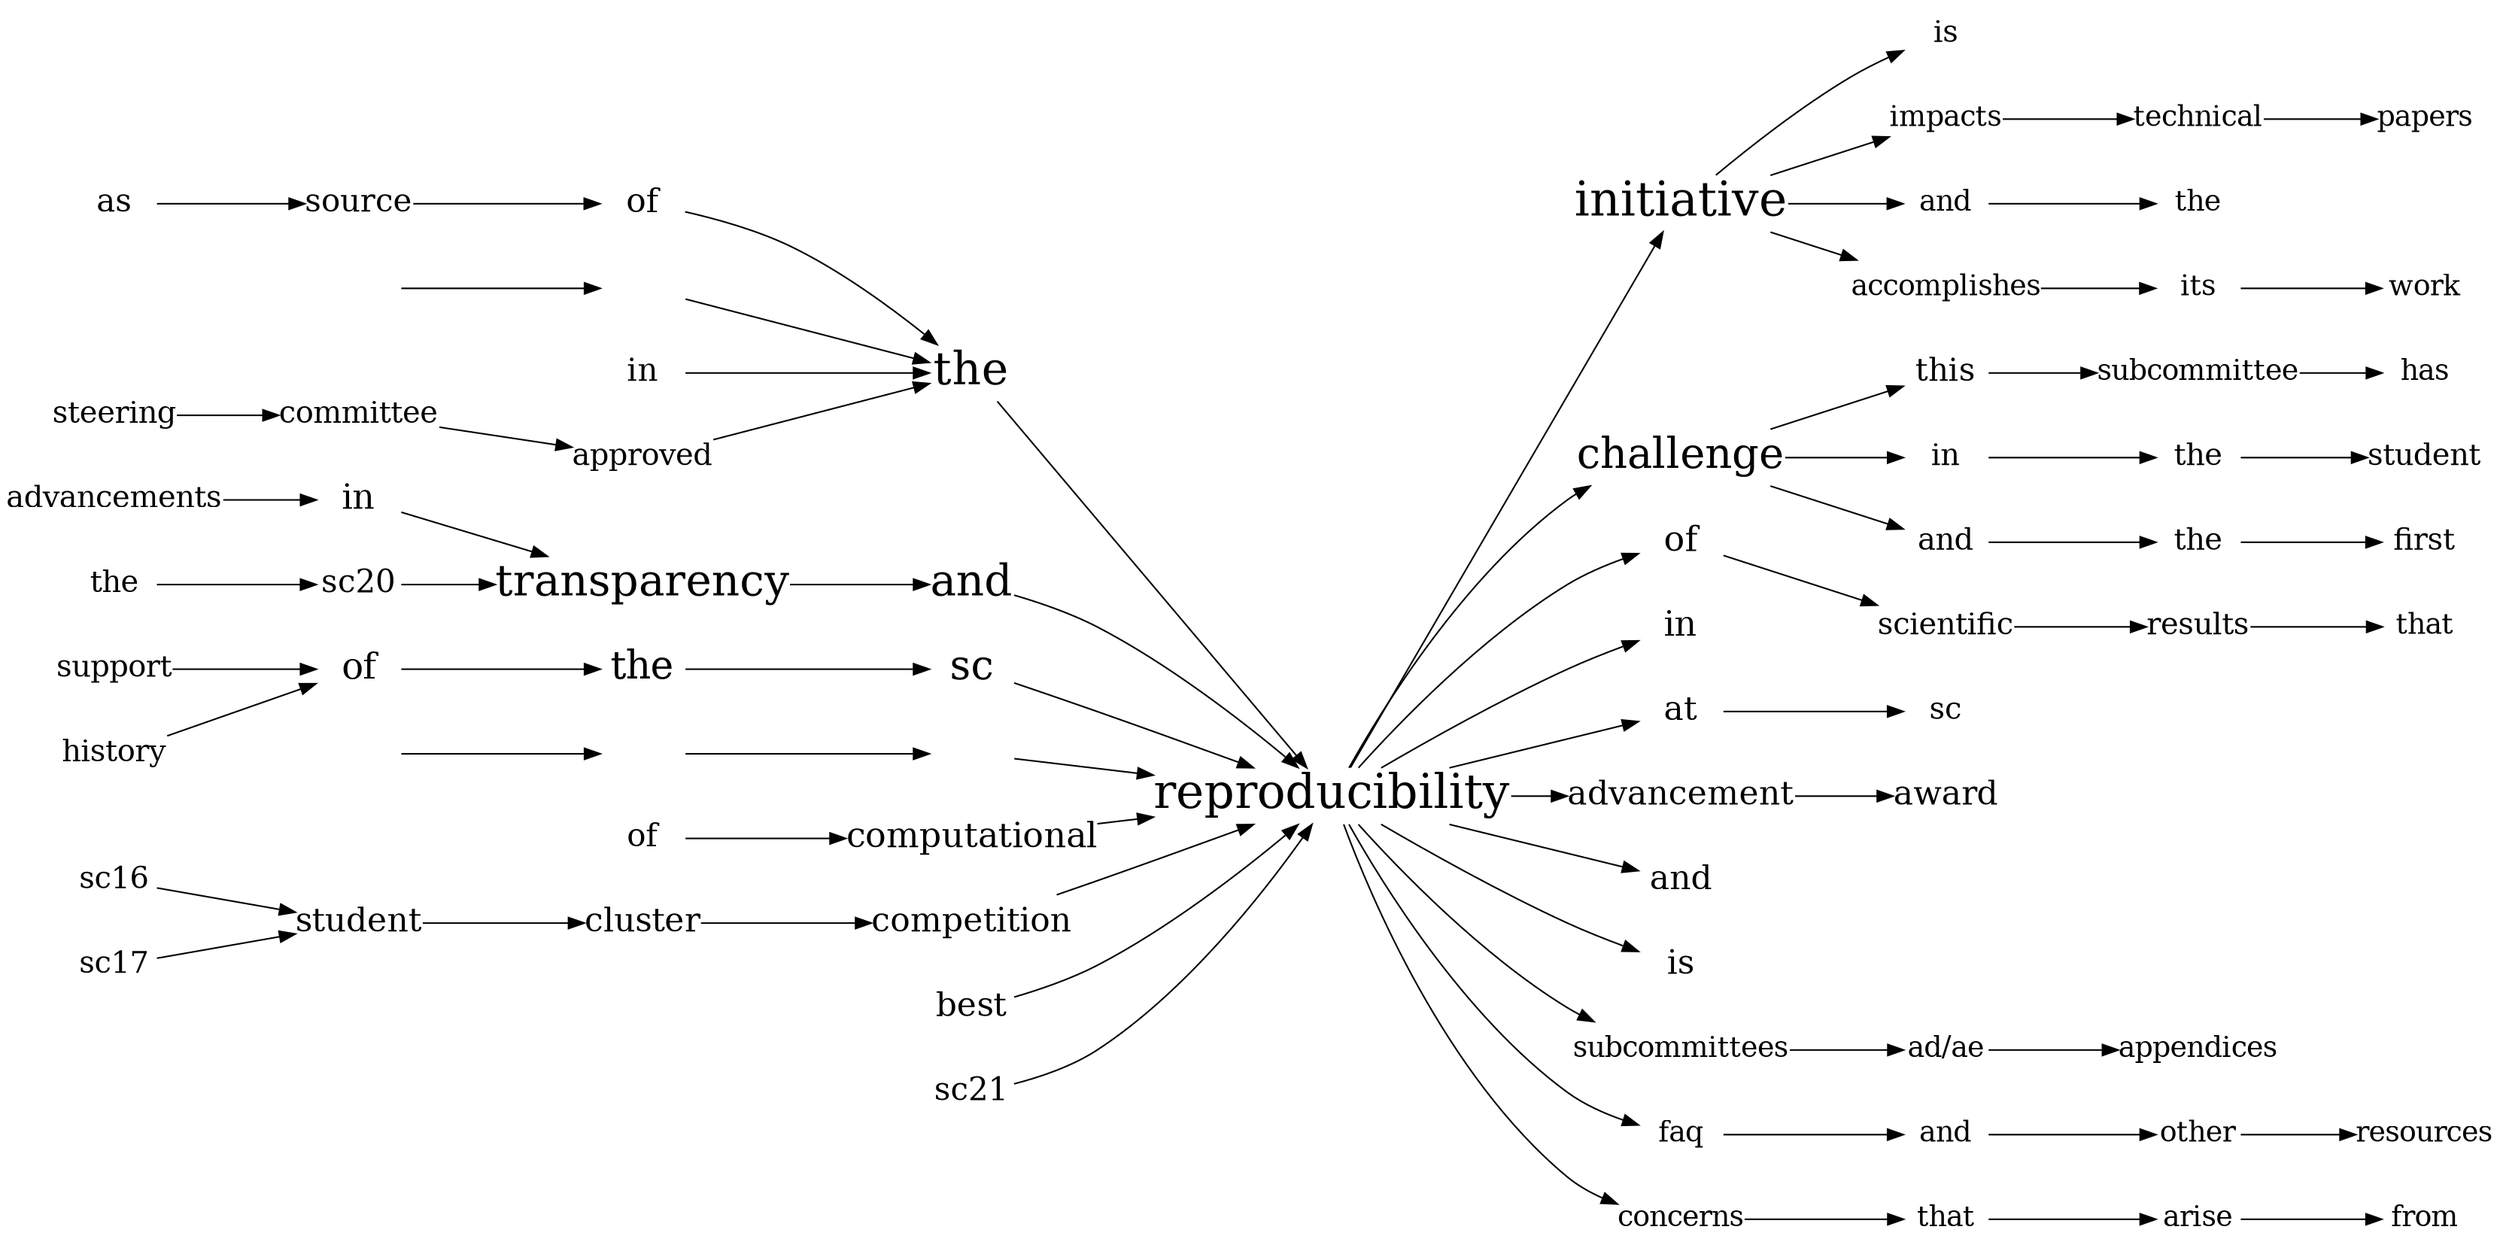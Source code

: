 digraph reproducibility {
	graph [rankdir=LR]
	node [margin=0 shape=plaintext]
	reproducibility [label=reproducibility fontsize=30]
	"the-bwd-the" [label=the fontsize=29]
	"of-bwd-the-of" [label=of fontsize=21]
	"source-bwd-the-of-source" [label=source fontsize=20]
	"as-bwd-the-of-source-as" [label=as fontsize=20]
	"as-bwd-the-of-source-as" -> "source-bwd-the-of-source"
	"source-bwd-the-of-source" -> "of-bwd-the-of"
	"of-bwd-the-of" -> "the-bwd-the"
	"-bwd-the-" [label="" fontsize=21]
	"-bwd-the--" [label="" fontsize=19]
	"-bwd-the--" -> "-bwd-the-"
	"-bwd-the-" -> "the-bwd-the"
	"in-bwd-the-in" [label=in fontsize=20]
	"in-bwd-the-in" -> "the-bwd-the"
	"approved-bwd-the-approved" [label=approved fontsize=19]
	"committee-bwd-the-approved-committee" [label=committee fontsize=19]
	"steering-bwd-the-approved-committee-steering" [label=steering fontsize=19]
	"steering-bwd-the-approved-committee-steering" -> "committee-bwd-the-approved-committee"
	"committee-bwd-the-approved-committee" -> "approved-bwd-the-approved"
	"approved-bwd-the-approved" -> "the-bwd-the"
	"the-bwd-the" -> reproducibility
	"and-bwd-and" [label=and fontsize=28]
	"transparency-bwd-and-transparency" [label=transparency fontsize=28]
	"in-bwd-and-transparency-in" [label=in fontsize=22]
	"advancements-bwd-and-transparency-in-advancements" [label=advancements fontsize=19]
	"advancements-bwd-and-transparency-in-advancements" -> "in-bwd-and-transparency-in"
	"in-bwd-and-transparency-in" -> "transparency-bwd-and-transparency"
	"sc20-bwd-and-transparency-sc20" [label=sc20 fontsize=20]
	"the-bwd-and-transparency-sc20-the" [label=the fontsize=19]
	"the-bwd-and-transparency-sc20-the" -> "sc20-bwd-and-transparency-sc20"
	"sc20-bwd-and-transparency-sc20" -> "transparency-bwd-and-transparency"
	"transparency-bwd-and-transparency" -> "and-bwd-and"
	"and-bwd-and" -> reproducibility
	"sc-bwd-sc" [label=sc fontsize=26]
	"the-bwd-sc-the" [label=the fontsize=25]
	"of-bwd-sc-the-of" [label=of fontsize=23]
	"support-bwd-sc-the-of-support" [label=support fontsize=19]
	"support-bwd-sc-the-of-support" -> "of-bwd-sc-the-of"
	"history-bwd-sc-the-of-history" [label=history fontsize=19]
	"history-bwd-sc-the-of-history" -> "of-bwd-sc-the-of"
	"of-bwd-sc-the-of" -> "the-bwd-sc-the"
	"the-bwd-sc-the" -> "sc-bwd-sc"
	"sc-bwd-sc" -> reproducibility
	"-bwd-" [label="" fontsize=25]
	"-bwd--" [label="" fontsize=21]
	"-bwd---" [label="" fontsize=18]
	"-bwd---" -> "-bwd--"
	"-bwd--" -> "-bwd-"
	"-bwd-" -> reproducibility
	"computational-bwd-computational" [label=computational fontsize=22]
	"of-bwd-computational-of" [label=of fontsize=20]
	"of-bwd-computational-of" -> "computational-bwd-computational"
	"computational-bwd-computational" -> reproducibility
	"competition-bwd-competition" [label=competition fontsize=21]
	"cluster-bwd-competition-cluster" [label=cluster fontsize=21]
	"student-bwd-competition-cluster-student" [label=student fontsize=21]
	"sc16-bwd-competition-cluster-student-sc16" [label=sc16 fontsize=19]
	"sc16-bwd-competition-cluster-student-sc16" -> "student-bwd-competition-cluster-student"
	"sc17-bwd-competition-cluster-student-sc17" [label=sc17 fontsize=19]
	"sc17-bwd-competition-cluster-student-sc17" -> "student-bwd-competition-cluster-student"
	"student-bwd-competition-cluster-student" -> "cluster-bwd-competition-cluster"
	"cluster-bwd-competition-cluster" -> "competition-bwd-competition"
	"competition-bwd-competition" -> reproducibility
	"best-bwd-best" [label=best fontsize=21]
	"best-bwd-best" -> reproducibility
	"sc21-bwd-sc21" [label=sc21 fontsize=20]
	"sc21-bwd-sc21" -> reproducibility
	"initiative-fwd-initiative" [label=initiative fontsize=30]
	"is-fwd-initiative-is" [label=is fontsize=19]
	"initiative-fwd-initiative" -> "is-fwd-initiative-is"
	"impacts-fwd-initiative-impacts" [label=impacts fontsize=18]
	"technical-fwd-initiative-impacts-technical" [label=technical fontsize=18]
	"papers-fwd-initiative-impacts-technical-papers" [label=papers fontsize=18]
	"technical-fwd-initiative-impacts-technical" -> "papers-fwd-initiative-impacts-technical-papers"
	"impacts-fwd-initiative-impacts" -> "technical-fwd-initiative-impacts-technical"
	"initiative-fwd-initiative" -> "impacts-fwd-initiative-impacts"
	"and-fwd-initiative-and" [label=and fontsize=18]
	"the-fwd-initiative-and-the" [label=the fontsize=18]
	"and-fwd-initiative-and" -> "the-fwd-initiative-and-the"
	"initiative-fwd-initiative" -> "and-fwd-initiative-and"
	"accomplishes-fwd-initiative-accomplishes" [label=accomplishes fontsize=18]
	"its-fwd-initiative-accomplishes-its" [label=its fontsize=18]
	"work-fwd-initiative-accomplishes-its-work" [label=work fontsize=18]
	"its-fwd-initiative-accomplishes-its" -> "work-fwd-initiative-accomplishes-its-work"
	"accomplishes-fwd-initiative-accomplishes" -> "its-fwd-initiative-accomplishes-its"
	"initiative-fwd-initiative" -> "accomplishes-fwd-initiative-accomplishes"
	reproducibility -> "initiative-fwd-initiative"
	"challenge-fwd-challenge" [label=challenge fontsize=27]
	"this-fwd-challenge-this" [label=this fontsize=20]
	"subcommittee-fwd-challenge-this-subcommittee" [label=subcommittee fontsize=18]
	"has-fwd-challenge-this-subcommittee-has" [label=has fontsize=18]
	"subcommittee-fwd-challenge-this-subcommittee" -> "has-fwd-challenge-this-subcommittee-has"
	"this-fwd-challenge-this" -> "subcommittee-fwd-challenge-this-subcommittee"
	"challenge-fwd-challenge" -> "this-fwd-challenge-this"
	"in-fwd-challenge-in" [label=in fontsize=19]
	"the-fwd-challenge-in-the" [label=the fontsize=19]
	"student-fwd-challenge-in-the-student" [label=student fontsize=19]
	"the-fwd-challenge-in-the" -> "student-fwd-challenge-in-the-student"
	"in-fwd-challenge-in" -> "the-fwd-challenge-in-the"
	"challenge-fwd-challenge" -> "in-fwd-challenge-in"
	"and-fwd-challenge-and" [label=and fontsize=19]
	"the-fwd-challenge-and-the" [label=the fontsize=19]
	"first-fwd-challenge-and-the-first" [label=first fontsize=19]
	"the-fwd-challenge-and-the" -> "first-fwd-challenge-and-the-first"
	"and-fwd-challenge-and" -> "the-fwd-challenge-and-the"
	"challenge-fwd-challenge" -> "and-fwd-challenge-and"
	reproducibility -> "challenge-fwd-challenge"
	"of-fwd-of" [label=of fontsize=22]
	"scientific-fwd-of-scientific" [label=scientific fontsize=19]
	"results-fwd-of-scientific-results" [label=results fontsize=19]
	"that-fwd-of-scientific-results-that" [label=that fontsize=18]
	"results-fwd-of-scientific-results" -> "that-fwd-of-scientific-results-that"
	"scientific-fwd-of-scientific" -> "results-fwd-of-scientific-results"
	"of-fwd-of" -> "scientific-fwd-of-scientific"
	reproducibility -> "of-fwd-of"
	"in-fwd-in" [label=in fontsize=22]
	reproducibility -> "in-fwd-in"
	"at-fwd-at" [label=at fontsize=21]
	"sc-fwd-at-sc" [label=sc fontsize=19]
	"at-fwd-at" -> "sc-fwd-at-sc"
	reproducibility -> "at-fwd-at"
	"advancement-fwd-advancement" [label=advancement fontsize=21]
	"award-fwd-advancement-award" [label=award fontsize=21]
	"advancement-fwd-advancement" -> "award-fwd-advancement-award"
	reproducibility -> "advancement-fwd-advancement"
	"and-fwd-and" [label=and fontsize=21]
	reproducibility -> "and-fwd-and"
	"is-fwd-is" [label=is fontsize=21]
	reproducibility -> "is-fwd-is"
	"subcommittees-fwd-subcommittees" [label=subcommittees fontsize=18]
	"ad/ae-fwd-subcommittees-ad/ae" [label="ad/ae" fontsize=18]
	"appendices-fwd-subcommittees-ad/ae-appendices" [label=appendices fontsize=18]
	"ad/ae-fwd-subcommittees-ad/ae" -> "appendices-fwd-subcommittees-ad/ae-appendices"
	"subcommittees-fwd-subcommittees" -> "ad/ae-fwd-subcommittees-ad/ae"
	reproducibility -> "subcommittees-fwd-subcommittees"
	"faq-fwd-faq" [label=faq fontsize=18]
	"and-fwd-faq-and" [label=and fontsize=18]
	"other-fwd-faq-and-other" [label=other fontsize=18]
	"resources-fwd-faq-and-other-resources" [label=resources fontsize=18]
	"other-fwd-faq-and-other" -> "resources-fwd-faq-and-other-resources"
	"and-fwd-faq-and" -> "other-fwd-faq-and-other"
	"faq-fwd-faq" -> "and-fwd-faq-and"
	reproducibility -> "faq-fwd-faq"
	"concerns-fwd-concerns" [label=concerns fontsize=18]
	"that-fwd-concerns-that" [label=that fontsize=18]
	"arise-fwd-concerns-that-arise" [label=arise fontsize=18]
	"from-fwd-concerns-that-arise-from" [label=from fontsize=18]
	"arise-fwd-concerns-that-arise" -> "from-fwd-concerns-that-arise-from"
	"that-fwd-concerns-that" -> "arise-fwd-concerns-that-arise"
	"concerns-fwd-concerns" -> "that-fwd-concerns-that"
	reproducibility -> "concerns-fwd-concerns"
}
